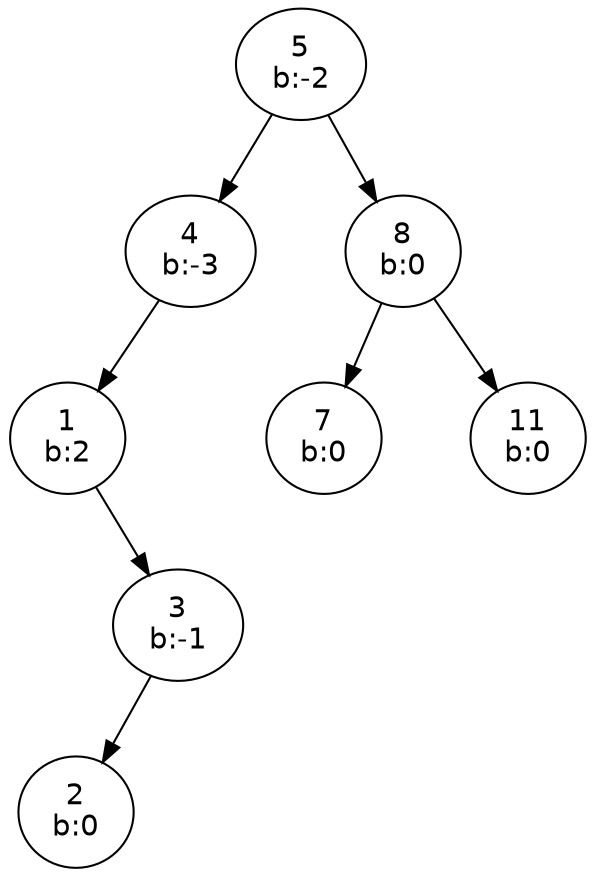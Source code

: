 digraph G {
	graph [fontname = "Helvetica"];
	node [fontname = "Helvetica"];
	edge [fontname = "Helvetica"];

	5 [label="5\nb:-2"];
	4 [label="4\nb:-3"];
	1 [label="1\nb:2"];
	3 [label="3\nb:-1"];
	2 [label="2\nb:0"];
	8 [label="8\nb:0"];
	7 [label="7\nb:0"];
	11 [label="11\nb:0"];

	5 -> 4;
	m5 [label="", width=0.1, style=invis];
	5 -> m5 [style=invis];
	5 -> 8;
	{rank=same 4 -> m5 -> 8 [style=invis]};
	
	4 -> 1;
	l4 [label="", width=0.1, style=invis];
	4 -> l4 [style=invis];
	r4 [label="", width=0.1, style=invis];
	4 -> r4 [style=invis];
	{rank=same 1 -> l4 -> r4 [style=invis]};

	l1 [label="", width=0.1, style=invis];
	1 -> l1 [style=invis];
	m1 [label="", width=0.1, style=invis];
	1 -> m1 [style=invis];
	1 -> 3;
	{rank=same l1 -> m1 -> 3 [style=invis]};

	3 -> 2;
	l3 [label="", width=0.1, style=invis];
	3 -> l3 [style=invis];
	r3 [label="", width=0.1, style=invis];
	3 -> r3 [style=invis];
	{rank=same 2 -> l3 -> r3 [style=invis]};

	8 -> 7;
	m8 [label="", width=0.1, style=invis];
	8 -> m8 [style=invis];
	8 -> 11;
	{rank=same 7 -> m8 -> 11 [style=invis]};
}
